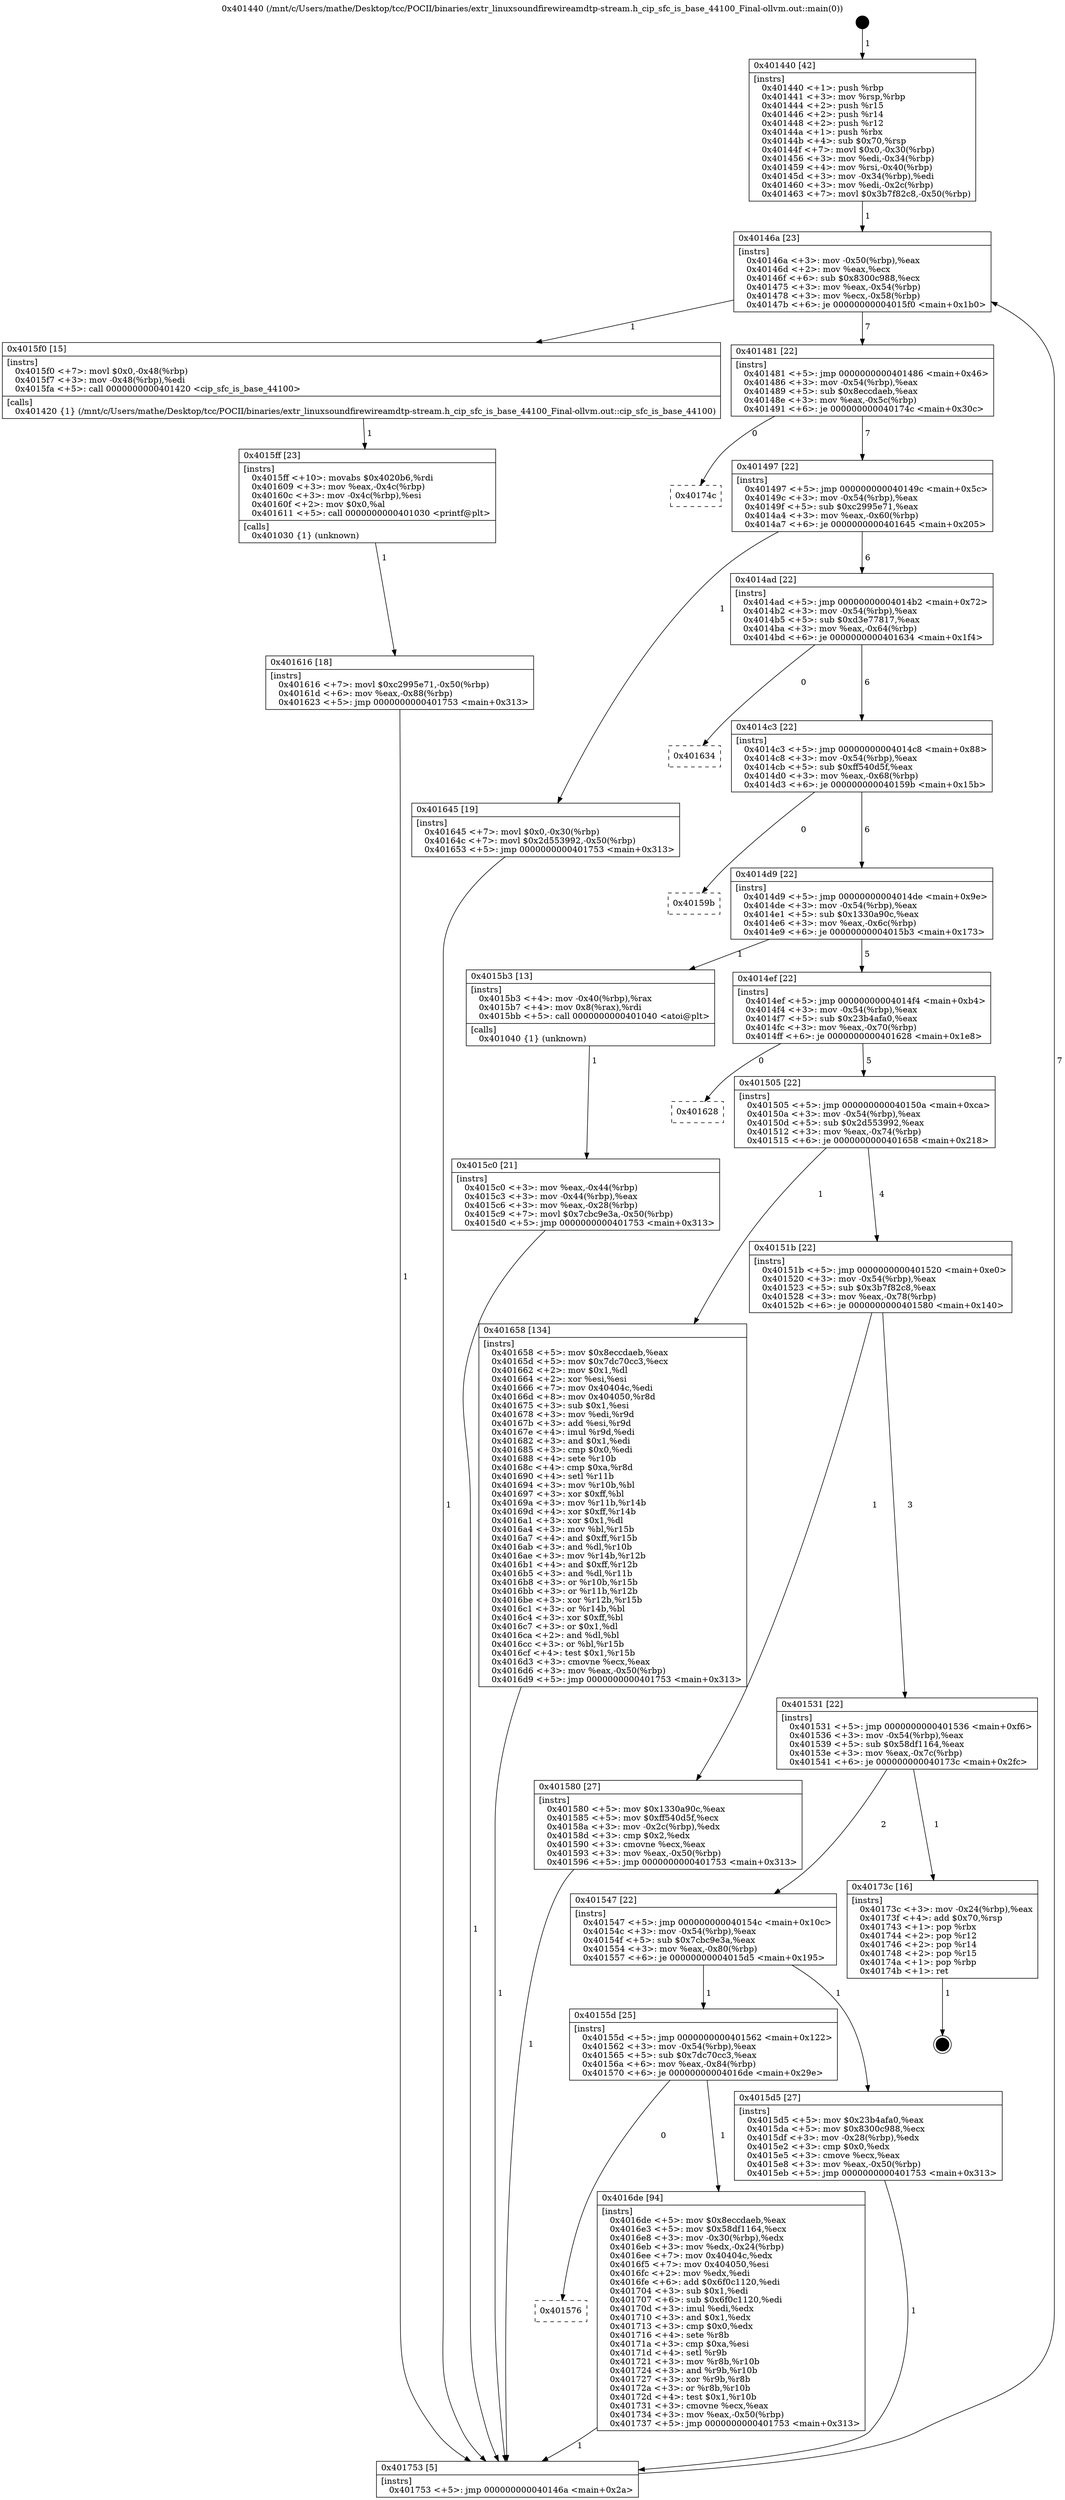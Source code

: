 digraph "0x401440" {
  label = "0x401440 (/mnt/c/Users/mathe/Desktop/tcc/POCII/binaries/extr_linuxsoundfirewireamdtp-stream.h_cip_sfc_is_base_44100_Final-ollvm.out::main(0))"
  labelloc = "t"
  node[shape=record]

  Entry [label="",width=0.3,height=0.3,shape=circle,fillcolor=black,style=filled]
  "0x40146a" [label="{
     0x40146a [23]\l
     | [instrs]\l
     &nbsp;&nbsp;0x40146a \<+3\>: mov -0x50(%rbp),%eax\l
     &nbsp;&nbsp;0x40146d \<+2\>: mov %eax,%ecx\l
     &nbsp;&nbsp;0x40146f \<+6\>: sub $0x8300c988,%ecx\l
     &nbsp;&nbsp;0x401475 \<+3\>: mov %eax,-0x54(%rbp)\l
     &nbsp;&nbsp;0x401478 \<+3\>: mov %ecx,-0x58(%rbp)\l
     &nbsp;&nbsp;0x40147b \<+6\>: je 00000000004015f0 \<main+0x1b0\>\l
  }"]
  "0x4015f0" [label="{
     0x4015f0 [15]\l
     | [instrs]\l
     &nbsp;&nbsp;0x4015f0 \<+7\>: movl $0x0,-0x48(%rbp)\l
     &nbsp;&nbsp;0x4015f7 \<+3\>: mov -0x48(%rbp),%edi\l
     &nbsp;&nbsp;0x4015fa \<+5\>: call 0000000000401420 \<cip_sfc_is_base_44100\>\l
     | [calls]\l
     &nbsp;&nbsp;0x401420 \{1\} (/mnt/c/Users/mathe/Desktop/tcc/POCII/binaries/extr_linuxsoundfirewireamdtp-stream.h_cip_sfc_is_base_44100_Final-ollvm.out::cip_sfc_is_base_44100)\l
  }"]
  "0x401481" [label="{
     0x401481 [22]\l
     | [instrs]\l
     &nbsp;&nbsp;0x401481 \<+5\>: jmp 0000000000401486 \<main+0x46\>\l
     &nbsp;&nbsp;0x401486 \<+3\>: mov -0x54(%rbp),%eax\l
     &nbsp;&nbsp;0x401489 \<+5\>: sub $0x8eccdaeb,%eax\l
     &nbsp;&nbsp;0x40148e \<+3\>: mov %eax,-0x5c(%rbp)\l
     &nbsp;&nbsp;0x401491 \<+6\>: je 000000000040174c \<main+0x30c\>\l
  }"]
  Exit [label="",width=0.3,height=0.3,shape=circle,fillcolor=black,style=filled,peripheries=2]
  "0x40174c" [label="{
     0x40174c\l
  }", style=dashed]
  "0x401497" [label="{
     0x401497 [22]\l
     | [instrs]\l
     &nbsp;&nbsp;0x401497 \<+5\>: jmp 000000000040149c \<main+0x5c\>\l
     &nbsp;&nbsp;0x40149c \<+3\>: mov -0x54(%rbp),%eax\l
     &nbsp;&nbsp;0x40149f \<+5\>: sub $0xc2995e71,%eax\l
     &nbsp;&nbsp;0x4014a4 \<+3\>: mov %eax,-0x60(%rbp)\l
     &nbsp;&nbsp;0x4014a7 \<+6\>: je 0000000000401645 \<main+0x205\>\l
  }"]
  "0x401576" [label="{
     0x401576\l
  }", style=dashed]
  "0x401645" [label="{
     0x401645 [19]\l
     | [instrs]\l
     &nbsp;&nbsp;0x401645 \<+7\>: movl $0x0,-0x30(%rbp)\l
     &nbsp;&nbsp;0x40164c \<+7\>: movl $0x2d553992,-0x50(%rbp)\l
     &nbsp;&nbsp;0x401653 \<+5\>: jmp 0000000000401753 \<main+0x313\>\l
  }"]
  "0x4014ad" [label="{
     0x4014ad [22]\l
     | [instrs]\l
     &nbsp;&nbsp;0x4014ad \<+5\>: jmp 00000000004014b2 \<main+0x72\>\l
     &nbsp;&nbsp;0x4014b2 \<+3\>: mov -0x54(%rbp),%eax\l
     &nbsp;&nbsp;0x4014b5 \<+5\>: sub $0xd3e77817,%eax\l
     &nbsp;&nbsp;0x4014ba \<+3\>: mov %eax,-0x64(%rbp)\l
     &nbsp;&nbsp;0x4014bd \<+6\>: je 0000000000401634 \<main+0x1f4\>\l
  }"]
  "0x4016de" [label="{
     0x4016de [94]\l
     | [instrs]\l
     &nbsp;&nbsp;0x4016de \<+5\>: mov $0x8eccdaeb,%eax\l
     &nbsp;&nbsp;0x4016e3 \<+5\>: mov $0x58df1164,%ecx\l
     &nbsp;&nbsp;0x4016e8 \<+3\>: mov -0x30(%rbp),%edx\l
     &nbsp;&nbsp;0x4016eb \<+3\>: mov %edx,-0x24(%rbp)\l
     &nbsp;&nbsp;0x4016ee \<+7\>: mov 0x40404c,%edx\l
     &nbsp;&nbsp;0x4016f5 \<+7\>: mov 0x404050,%esi\l
     &nbsp;&nbsp;0x4016fc \<+2\>: mov %edx,%edi\l
     &nbsp;&nbsp;0x4016fe \<+6\>: add $0x6f0c1120,%edi\l
     &nbsp;&nbsp;0x401704 \<+3\>: sub $0x1,%edi\l
     &nbsp;&nbsp;0x401707 \<+6\>: sub $0x6f0c1120,%edi\l
     &nbsp;&nbsp;0x40170d \<+3\>: imul %edi,%edx\l
     &nbsp;&nbsp;0x401710 \<+3\>: and $0x1,%edx\l
     &nbsp;&nbsp;0x401713 \<+3\>: cmp $0x0,%edx\l
     &nbsp;&nbsp;0x401716 \<+4\>: sete %r8b\l
     &nbsp;&nbsp;0x40171a \<+3\>: cmp $0xa,%esi\l
     &nbsp;&nbsp;0x40171d \<+4\>: setl %r9b\l
     &nbsp;&nbsp;0x401721 \<+3\>: mov %r8b,%r10b\l
     &nbsp;&nbsp;0x401724 \<+3\>: and %r9b,%r10b\l
     &nbsp;&nbsp;0x401727 \<+3\>: xor %r9b,%r8b\l
     &nbsp;&nbsp;0x40172a \<+3\>: or %r8b,%r10b\l
     &nbsp;&nbsp;0x40172d \<+4\>: test $0x1,%r10b\l
     &nbsp;&nbsp;0x401731 \<+3\>: cmovne %ecx,%eax\l
     &nbsp;&nbsp;0x401734 \<+3\>: mov %eax,-0x50(%rbp)\l
     &nbsp;&nbsp;0x401737 \<+5\>: jmp 0000000000401753 \<main+0x313\>\l
  }"]
  "0x401634" [label="{
     0x401634\l
  }", style=dashed]
  "0x4014c3" [label="{
     0x4014c3 [22]\l
     | [instrs]\l
     &nbsp;&nbsp;0x4014c3 \<+5\>: jmp 00000000004014c8 \<main+0x88\>\l
     &nbsp;&nbsp;0x4014c8 \<+3\>: mov -0x54(%rbp),%eax\l
     &nbsp;&nbsp;0x4014cb \<+5\>: sub $0xff540d5f,%eax\l
     &nbsp;&nbsp;0x4014d0 \<+3\>: mov %eax,-0x68(%rbp)\l
     &nbsp;&nbsp;0x4014d3 \<+6\>: je 000000000040159b \<main+0x15b\>\l
  }"]
  "0x401616" [label="{
     0x401616 [18]\l
     | [instrs]\l
     &nbsp;&nbsp;0x401616 \<+7\>: movl $0xc2995e71,-0x50(%rbp)\l
     &nbsp;&nbsp;0x40161d \<+6\>: mov %eax,-0x88(%rbp)\l
     &nbsp;&nbsp;0x401623 \<+5\>: jmp 0000000000401753 \<main+0x313\>\l
  }"]
  "0x40159b" [label="{
     0x40159b\l
  }", style=dashed]
  "0x4014d9" [label="{
     0x4014d9 [22]\l
     | [instrs]\l
     &nbsp;&nbsp;0x4014d9 \<+5\>: jmp 00000000004014de \<main+0x9e\>\l
     &nbsp;&nbsp;0x4014de \<+3\>: mov -0x54(%rbp),%eax\l
     &nbsp;&nbsp;0x4014e1 \<+5\>: sub $0x1330a90c,%eax\l
     &nbsp;&nbsp;0x4014e6 \<+3\>: mov %eax,-0x6c(%rbp)\l
     &nbsp;&nbsp;0x4014e9 \<+6\>: je 00000000004015b3 \<main+0x173\>\l
  }"]
  "0x4015ff" [label="{
     0x4015ff [23]\l
     | [instrs]\l
     &nbsp;&nbsp;0x4015ff \<+10\>: movabs $0x4020b6,%rdi\l
     &nbsp;&nbsp;0x401609 \<+3\>: mov %eax,-0x4c(%rbp)\l
     &nbsp;&nbsp;0x40160c \<+3\>: mov -0x4c(%rbp),%esi\l
     &nbsp;&nbsp;0x40160f \<+2\>: mov $0x0,%al\l
     &nbsp;&nbsp;0x401611 \<+5\>: call 0000000000401030 \<printf@plt\>\l
     | [calls]\l
     &nbsp;&nbsp;0x401030 \{1\} (unknown)\l
  }"]
  "0x4015b3" [label="{
     0x4015b3 [13]\l
     | [instrs]\l
     &nbsp;&nbsp;0x4015b3 \<+4\>: mov -0x40(%rbp),%rax\l
     &nbsp;&nbsp;0x4015b7 \<+4\>: mov 0x8(%rax),%rdi\l
     &nbsp;&nbsp;0x4015bb \<+5\>: call 0000000000401040 \<atoi@plt\>\l
     | [calls]\l
     &nbsp;&nbsp;0x401040 \{1\} (unknown)\l
  }"]
  "0x4014ef" [label="{
     0x4014ef [22]\l
     | [instrs]\l
     &nbsp;&nbsp;0x4014ef \<+5\>: jmp 00000000004014f4 \<main+0xb4\>\l
     &nbsp;&nbsp;0x4014f4 \<+3\>: mov -0x54(%rbp),%eax\l
     &nbsp;&nbsp;0x4014f7 \<+5\>: sub $0x23b4afa0,%eax\l
     &nbsp;&nbsp;0x4014fc \<+3\>: mov %eax,-0x70(%rbp)\l
     &nbsp;&nbsp;0x4014ff \<+6\>: je 0000000000401628 \<main+0x1e8\>\l
  }"]
  "0x40155d" [label="{
     0x40155d [25]\l
     | [instrs]\l
     &nbsp;&nbsp;0x40155d \<+5\>: jmp 0000000000401562 \<main+0x122\>\l
     &nbsp;&nbsp;0x401562 \<+3\>: mov -0x54(%rbp),%eax\l
     &nbsp;&nbsp;0x401565 \<+5\>: sub $0x7dc70cc3,%eax\l
     &nbsp;&nbsp;0x40156a \<+6\>: mov %eax,-0x84(%rbp)\l
     &nbsp;&nbsp;0x401570 \<+6\>: je 00000000004016de \<main+0x29e\>\l
  }"]
  "0x401628" [label="{
     0x401628\l
  }", style=dashed]
  "0x401505" [label="{
     0x401505 [22]\l
     | [instrs]\l
     &nbsp;&nbsp;0x401505 \<+5\>: jmp 000000000040150a \<main+0xca\>\l
     &nbsp;&nbsp;0x40150a \<+3\>: mov -0x54(%rbp),%eax\l
     &nbsp;&nbsp;0x40150d \<+5\>: sub $0x2d553992,%eax\l
     &nbsp;&nbsp;0x401512 \<+3\>: mov %eax,-0x74(%rbp)\l
     &nbsp;&nbsp;0x401515 \<+6\>: je 0000000000401658 \<main+0x218\>\l
  }"]
  "0x4015d5" [label="{
     0x4015d5 [27]\l
     | [instrs]\l
     &nbsp;&nbsp;0x4015d5 \<+5\>: mov $0x23b4afa0,%eax\l
     &nbsp;&nbsp;0x4015da \<+5\>: mov $0x8300c988,%ecx\l
     &nbsp;&nbsp;0x4015df \<+3\>: mov -0x28(%rbp),%edx\l
     &nbsp;&nbsp;0x4015e2 \<+3\>: cmp $0x0,%edx\l
     &nbsp;&nbsp;0x4015e5 \<+3\>: cmove %ecx,%eax\l
     &nbsp;&nbsp;0x4015e8 \<+3\>: mov %eax,-0x50(%rbp)\l
     &nbsp;&nbsp;0x4015eb \<+5\>: jmp 0000000000401753 \<main+0x313\>\l
  }"]
  "0x401658" [label="{
     0x401658 [134]\l
     | [instrs]\l
     &nbsp;&nbsp;0x401658 \<+5\>: mov $0x8eccdaeb,%eax\l
     &nbsp;&nbsp;0x40165d \<+5\>: mov $0x7dc70cc3,%ecx\l
     &nbsp;&nbsp;0x401662 \<+2\>: mov $0x1,%dl\l
     &nbsp;&nbsp;0x401664 \<+2\>: xor %esi,%esi\l
     &nbsp;&nbsp;0x401666 \<+7\>: mov 0x40404c,%edi\l
     &nbsp;&nbsp;0x40166d \<+8\>: mov 0x404050,%r8d\l
     &nbsp;&nbsp;0x401675 \<+3\>: sub $0x1,%esi\l
     &nbsp;&nbsp;0x401678 \<+3\>: mov %edi,%r9d\l
     &nbsp;&nbsp;0x40167b \<+3\>: add %esi,%r9d\l
     &nbsp;&nbsp;0x40167e \<+4\>: imul %r9d,%edi\l
     &nbsp;&nbsp;0x401682 \<+3\>: and $0x1,%edi\l
     &nbsp;&nbsp;0x401685 \<+3\>: cmp $0x0,%edi\l
     &nbsp;&nbsp;0x401688 \<+4\>: sete %r10b\l
     &nbsp;&nbsp;0x40168c \<+4\>: cmp $0xa,%r8d\l
     &nbsp;&nbsp;0x401690 \<+4\>: setl %r11b\l
     &nbsp;&nbsp;0x401694 \<+3\>: mov %r10b,%bl\l
     &nbsp;&nbsp;0x401697 \<+3\>: xor $0xff,%bl\l
     &nbsp;&nbsp;0x40169a \<+3\>: mov %r11b,%r14b\l
     &nbsp;&nbsp;0x40169d \<+4\>: xor $0xff,%r14b\l
     &nbsp;&nbsp;0x4016a1 \<+3\>: xor $0x1,%dl\l
     &nbsp;&nbsp;0x4016a4 \<+3\>: mov %bl,%r15b\l
     &nbsp;&nbsp;0x4016a7 \<+4\>: and $0xff,%r15b\l
     &nbsp;&nbsp;0x4016ab \<+3\>: and %dl,%r10b\l
     &nbsp;&nbsp;0x4016ae \<+3\>: mov %r14b,%r12b\l
     &nbsp;&nbsp;0x4016b1 \<+4\>: and $0xff,%r12b\l
     &nbsp;&nbsp;0x4016b5 \<+3\>: and %dl,%r11b\l
     &nbsp;&nbsp;0x4016b8 \<+3\>: or %r10b,%r15b\l
     &nbsp;&nbsp;0x4016bb \<+3\>: or %r11b,%r12b\l
     &nbsp;&nbsp;0x4016be \<+3\>: xor %r12b,%r15b\l
     &nbsp;&nbsp;0x4016c1 \<+3\>: or %r14b,%bl\l
     &nbsp;&nbsp;0x4016c4 \<+3\>: xor $0xff,%bl\l
     &nbsp;&nbsp;0x4016c7 \<+3\>: or $0x1,%dl\l
     &nbsp;&nbsp;0x4016ca \<+2\>: and %dl,%bl\l
     &nbsp;&nbsp;0x4016cc \<+3\>: or %bl,%r15b\l
     &nbsp;&nbsp;0x4016cf \<+4\>: test $0x1,%r15b\l
     &nbsp;&nbsp;0x4016d3 \<+3\>: cmovne %ecx,%eax\l
     &nbsp;&nbsp;0x4016d6 \<+3\>: mov %eax,-0x50(%rbp)\l
     &nbsp;&nbsp;0x4016d9 \<+5\>: jmp 0000000000401753 \<main+0x313\>\l
  }"]
  "0x40151b" [label="{
     0x40151b [22]\l
     | [instrs]\l
     &nbsp;&nbsp;0x40151b \<+5\>: jmp 0000000000401520 \<main+0xe0\>\l
     &nbsp;&nbsp;0x401520 \<+3\>: mov -0x54(%rbp),%eax\l
     &nbsp;&nbsp;0x401523 \<+5\>: sub $0x3b7f82c8,%eax\l
     &nbsp;&nbsp;0x401528 \<+3\>: mov %eax,-0x78(%rbp)\l
     &nbsp;&nbsp;0x40152b \<+6\>: je 0000000000401580 \<main+0x140\>\l
  }"]
  "0x401547" [label="{
     0x401547 [22]\l
     | [instrs]\l
     &nbsp;&nbsp;0x401547 \<+5\>: jmp 000000000040154c \<main+0x10c\>\l
     &nbsp;&nbsp;0x40154c \<+3\>: mov -0x54(%rbp),%eax\l
     &nbsp;&nbsp;0x40154f \<+5\>: sub $0x7cbc9e3a,%eax\l
     &nbsp;&nbsp;0x401554 \<+3\>: mov %eax,-0x80(%rbp)\l
     &nbsp;&nbsp;0x401557 \<+6\>: je 00000000004015d5 \<main+0x195\>\l
  }"]
  "0x401580" [label="{
     0x401580 [27]\l
     | [instrs]\l
     &nbsp;&nbsp;0x401580 \<+5\>: mov $0x1330a90c,%eax\l
     &nbsp;&nbsp;0x401585 \<+5\>: mov $0xff540d5f,%ecx\l
     &nbsp;&nbsp;0x40158a \<+3\>: mov -0x2c(%rbp),%edx\l
     &nbsp;&nbsp;0x40158d \<+3\>: cmp $0x2,%edx\l
     &nbsp;&nbsp;0x401590 \<+3\>: cmovne %ecx,%eax\l
     &nbsp;&nbsp;0x401593 \<+3\>: mov %eax,-0x50(%rbp)\l
     &nbsp;&nbsp;0x401596 \<+5\>: jmp 0000000000401753 \<main+0x313\>\l
  }"]
  "0x401531" [label="{
     0x401531 [22]\l
     | [instrs]\l
     &nbsp;&nbsp;0x401531 \<+5\>: jmp 0000000000401536 \<main+0xf6\>\l
     &nbsp;&nbsp;0x401536 \<+3\>: mov -0x54(%rbp),%eax\l
     &nbsp;&nbsp;0x401539 \<+5\>: sub $0x58df1164,%eax\l
     &nbsp;&nbsp;0x40153e \<+3\>: mov %eax,-0x7c(%rbp)\l
     &nbsp;&nbsp;0x401541 \<+6\>: je 000000000040173c \<main+0x2fc\>\l
  }"]
  "0x401753" [label="{
     0x401753 [5]\l
     | [instrs]\l
     &nbsp;&nbsp;0x401753 \<+5\>: jmp 000000000040146a \<main+0x2a\>\l
  }"]
  "0x401440" [label="{
     0x401440 [42]\l
     | [instrs]\l
     &nbsp;&nbsp;0x401440 \<+1\>: push %rbp\l
     &nbsp;&nbsp;0x401441 \<+3\>: mov %rsp,%rbp\l
     &nbsp;&nbsp;0x401444 \<+2\>: push %r15\l
     &nbsp;&nbsp;0x401446 \<+2\>: push %r14\l
     &nbsp;&nbsp;0x401448 \<+2\>: push %r12\l
     &nbsp;&nbsp;0x40144a \<+1\>: push %rbx\l
     &nbsp;&nbsp;0x40144b \<+4\>: sub $0x70,%rsp\l
     &nbsp;&nbsp;0x40144f \<+7\>: movl $0x0,-0x30(%rbp)\l
     &nbsp;&nbsp;0x401456 \<+3\>: mov %edi,-0x34(%rbp)\l
     &nbsp;&nbsp;0x401459 \<+4\>: mov %rsi,-0x40(%rbp)\l
     &nbsp;&nbsp;0x40145d \<+3\>: mov -0x34(%rbp),%edi\l
     &nbsp;&nbsp;0x401460 \<+3\>: mov %edi,-0x2c(%rbp)\l
     &nbsp;&nbsp;0x401463 \<+7\>: movl $0x3b7f82c8,-0x50(%rbp)\l
  }"]
  "0x4015c0" [label="{
     0x4015c0 [21]\l
     | [instrs]\l
     &nbsp;&nbsp;0x4015c0 \<+3\>: mov %eax,-0x44(%rbp)\l
     &nbsp;&nbsp;0x4015c3 \<+3\>: mov -0x44(%rbp),%eax\l
     &nbsp;&nbsp;0x4015c6 \<+3\>: mov %eax,-0x28(%rbp)\l
     &nbsp;&nbsp;0x4015c9 \<+7\>: movl $0x7cbc9e3a,-0x50(%rbp)\l
     &nbsp;&nbsp;0x4015d0 \<+5\>: jmp 0000000000401753 \<main+0x313\>\l
  }"]
  "0x40173c" [label="{
     0x40173c [16]\l
     | [instrs]\l
     &nbsp;&nbsp;0x40173c \<+3\>: mov -0x24(%rbp),%eax\l
     &nbsp;&nbsp;0x40173f \<+4\>: add $0x70,%rsp\l
     &nbsp;&nbsp;0x401743 \<+1\>: pop %rbx\l
     &nbsp;&nbsp;0x401744 \<+2\>: pop %r12\l
     &nbsp;&nbsp;0x401746 \<+2\>: pop %r14\l
     &nbsp;&nbsp;0x401748 \<+2\>: pop %r15\l
     &nbsp;&nbsp;0x40174a \<+1\>: pop %rbp\l
     &nbsp;&nbsp;0x40174b \<+1\>: ret\l
  }"]
  Entry -> "0x401440" [label=" 1"]
  "0x40146a" -> "0x4015f0" [label=" 1"]
  "0x40146a" -> "0x401481" [label=" 7"]
  "0x40173c" -> Exit [label=" 1"]
  "0x401481" -> "0x40174c" [label=" 0"]
  "0x401481" -> "0x401497" [label=" 7"]
  "0x4016de" -> "0x401753" [label=" 1"]
  "0x401497" -> "0x401645" [label=" 1"]
  "0x401497" -> "0x4014ad" [label=" 6"]
  "0x40155d" -> "0x401576" [label=" 0"]
  "0x4014ad" -> "0x401634" [label=" 0"]
  "0x4014ad" -> "0x4014c3" [label=" 6"]
  "0x40155d" -> "0x4016de" [label=" 1"]
  "0x4014c3" -> "0x40159b" [label=" 0"]
  "0x4014c3" -> "0x4014d9" [label=" 6"]
  "0x401658" -> "0x401753" [label=" 1"]
  "0x4014d9" -> "0x4015b3" [label=" 1"]
  "0x4014d9" -> "0x4014ef" [label=" 5"]
  "0x401645" -> "0x401753" [label=" 1"]
  "0x4014ef" -> "0x401628" [label=" 0"]
  "0x4014ef" -> "0x401505" [label=" 5"]
  "0x401616" -> "0x401753" [label=" 1"]
  "0x401505" -> "0x401658" [label=" 1"]
  "0x401505" -> "0x40151b" [label=" 4"]
  "0x4015ff" -> "0x401616" [label=" 1"]
  "0x40151b" -> "0x401580" [label=" 1"]
  "0x40151b" -> "0x401531" [label=" 3"]
  "0x401580" -> "0x401753" [label=" 1"]
  "0x401440" -> "0x40146a" [label=" 1"]
  "0x401753" -> "0x40146a" [label=" 7"]
  "0x4015b3" -> "0x4015c0" [label=" 1"]
  "0x4015c0" -> "0x401753" [label=" 1"]
  "0x4015d5" -> "0x401753" [label=" 1"]
  "0x401531" -> "0x40173c" [label=" 1"]
  "0x401531" -> "0x401547" [label=" 2"]
  "0x4015f0" -> "0x4015ff" [label=" 1"]
  "0x401547" -> "0x4015d5" [label=" 1"]
  "0x401547" -> "0x40155d" [label=" 1"]
}
